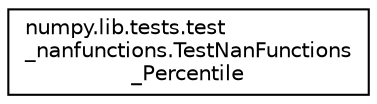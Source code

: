 digraph "Graphical Class Hierarchy"
{
 // LATEX_PDF_SIZE
  edge [fontname="Helvetica",fontsize="10",labelfontname="Helvetica",labelfontsize="10"];
  node [fontname="Helvetica",fontsize="10",shape=record];
  rankdir="LR";
  Node0 [label="numpy.lib.tests.test\l_nanfunctions.TestNanFunctions\l_Percentile",height=0.2,width=0.4,color="black", fillcolor="white", style="filled",URL="$classnumpy_1_1lib_1_1tests_1_1test__nanfunctions_1_1TestNanFunctions__Percentile.html",tooltip=" "];
}
